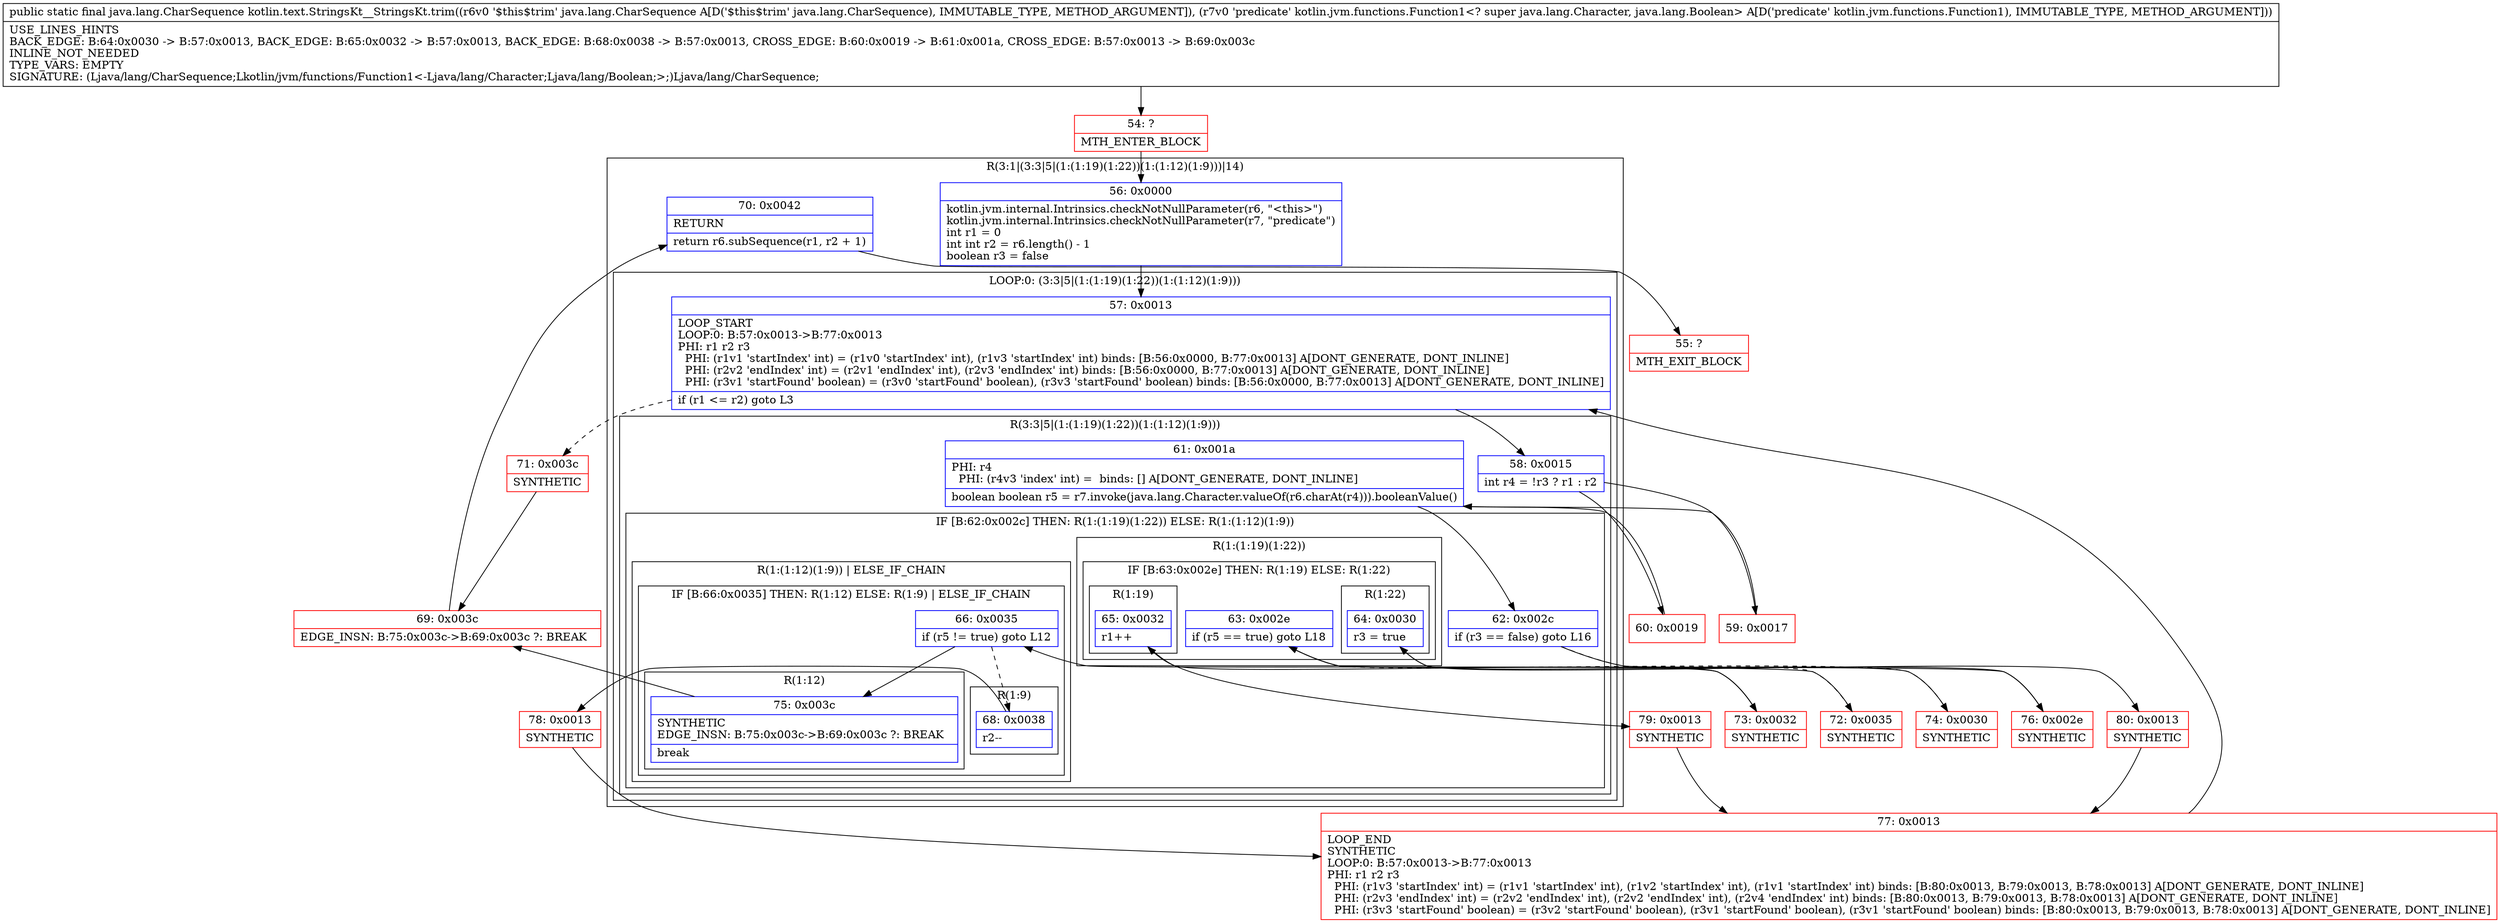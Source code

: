 digraph "CFG forkotlin.text.StringsKt__StringsKt.trim(Ljava\/lang\/CharSequence;Lkotlin\/jvm\/functions\/Function1;)Ljava\/lang\/CharSequence;" {
subgraph cluster_Region_1592196814 {
label = "R(3:1|(3:3|5|(1:(1:19)(1:22))(1:(1:12)(1:9)))|14)";
node [shape=record,color=blue];
Node_56 [shape=record,label="{56\:\ 0x0000|kotlin.jvm.internal.Intrinsics.checkNotNullParameter(r6, \"\<this\>\")\lkotlin.jvm.internal.Intrinsics.checkNotNullParameter(r7, \"predicate\")\lint r1 = 0\lint int r2 = r6.length() \- 1\lboolean r3 = false\l}"];
subgraph cluster_LoopRegion_82547765 {
label = "LOOP:0: (3:3|5|(1:(1:19)(1:22))(1:(1:12)(1:9)))";
node [shape=record,color=blue];
Node_57 [shape=record,label="{57\:\ 0x0013|LOOP_START\lLOOP:0: B:57:0x0013\-\>B:77:0x0013\lPHI: r1 r2 r3 \l  PHI: (r1v1 'startIndex' int) = (r1v0 'startIndex' int), (r1v3 'startIndex' int) binds: [B:56:0x0000, B:77:0x0013] A[DONT_GENERATE, DONT_INLINE]\l  PHI: (r2v2 'endIndex' int) = (r2v1 'endIndex' int), (r2v3 'endIndex' int) binds: [B:56:0x0000, B:77:0x0013] A[DONT_GENERATE, DONT_INLINE]\l  PHI: (r3v1 'startFound' boolean) = (r3v0 'startFound' boolean), (r3v3 'startFound' boolean) binds: [B:56:0x0000, B:77:0x0013] A[DONT_GENERATE, DONT_INLINE]\l|if (r1 \<= r2) goto L3\l}"];
subgraph cluster_Region_1092665485 {
label = "R(3:3|5|(1:(1:19)(1:22))(1:(1:12)(1:9)))";
node [shape=record,color=blue];
Node_58 [shape=record,label="{58\:\ 0x0015|int r4 = !r3 ? r1 : r2\l}"];
Node_61 [shape=record,label="{61\:\ 0x001a|PHI: r4 \l  PHI: (r4v3 'index' int) =  binds: [] A[DONT_GENERATE, DONT_INLINE]\l|boolean boolean r5 = r7.invoke(java.lang.Character.valueOf(r6.charAt(r4))).booleanValue()\l}"];
subgraph cluster_IfRegion_133311642 {
label = "IF [B:62:0x002c] THEN: R(1:(1:19)(1:22)) ELSE: R(1:(1:12)(1:9))";
node [shape=record,color=blue];
Node_62 [shape=record,label="{62\:\ 0x002c|if (r3 == false) goto L16\l}"];
subgraph cluster_Region_1241202846 {
label = "R(1:(1:19)(1:22))";
node [shape=record,color=blue];
subgraph cluster_IfRegion_1083289665 {
label = "IF [B:63:0x002e] THEN: R(1:19) ELSE: R(1:22)";
node [shape=record,color=blue];
Node_63 [shape=record,label="{63\:\ 0x002e|if (r5 == true) goto L18\l}"];
subgraph cluster_Region_837342417 {
label = "R(1:19)";
node [shape=record,color=blue];
Node_65 [shape=record,label="{65\:\ 0x0032|r1++\l}"];
}
subgraph cluster_Region_1608532335 {
label = "R(1:22)";
node [shape=record,color=blue];
Node_64 [shape=record,label="{64\:\ 0x0030|r3 = true\l}"];
}
}
}
subgraph cluster_Region_605767352 {
label = "R(1:(1:12)(1:9)) | ELSE_IF_CHAIN\l";
node [shape=record,color=blue];
subgraph cluster_IfRegion_580737188 {
label = "IF [B:66:0x0035] THEN: R(1:12) ELSE: R(1:9) | ELSE_IF_CHAIN\l";
node [shape=record,color=blue];
Node_66 [shape=record,label="{66\:\ 0x0035|if (r5 != true) goto L12\l}"];
subgraph cluster_Region_1144662370 {
label = "R(1:12)";
node [shape=record,color=blue];
Node_75 [shape=record,label="{75\:\ 0x003c|SYNTHETIC\lEDGE_INSN: B:75:0x003c\-\>B:69:0x003c ?: BREAK  \l|break\l}"];
}
subgraph cluster_Region_676943593 {
label = "R(1:9)";
node [shape=record,color=blue];
Node_68 [shape=record,label="{68\:\ 0x0038|r2\-\-\l}"];
}
}
}
}
}
}
Node_70 [shape=record,label="{70\:\ 0x0042|RETURN\l|return r6.subSequence(r1, r2 + 1)\l}"];
}
Node_54 [shape=record,color=red,label="{54\:\ ?|MTH_ENTER_BLOCK\l}"];
Node_59 [shape=record,color=red,label="{59\:\ 0x0017}"];
Node_72 [shape=record,color=red,label="{72\:\ 0x0035|SYNTHETIC\l}"];
Node_78 [shape=record,color=red,label="{78\:\ 0x0013|SYNTHETIC\l}"];
Node_77 [shape=record,color=red,label="{77\:\ 0x0013|LOOP_END\lSYNTHETIC\lLOOP:0: B:57:0x0013\-\>B:77:0x0013\lPHI: r1 r2 r3 \l  PHI: (r1v3 'startIndex' int) = (r1v1 'startIndex' int), (r1v2 'startIndex' int), (r1v1 'startIndex' int) binds: [B:80:0x0013, B:79:0x0013, B:78:0x0013] A[DONT_GENERATE, DONT_INLINE]\l  PHI: (r2v3 'endIndex' int) = (r2v2 'endIndex' int), (r2v2 'endIndex' int), (r2v4 'endIndex' int) binds: [B:80:0x0013, B:79:0x0013, B:78:0x0013] A[DONT_GENERATE, DONT_INLINE]\l  PHI: (r3v3 'startFound' boolean) = (r3v2 'startFound' boolean), (r3v1 'startFound' boolean), (r3v1 'startFound' boolean) binds: [B:80:0x0013, B:79:0x0013, B:78:0x0013] A[DONT_GENERATE, DONT_INLINE]\l}"];
Node_69 [shape=record,color=red,label="{69\:\ 0x003c|EDGE_INSN: B:75:0x003c\-\>B:69:0x003c ?: BREAK  \l}"];
Node_55 [shape=record,color=red,label="{55\:\ ?|MTH_EXIT_BLOCK\l}"];
Node_76 [shape=record,color=red,label="{76\:\ 0x002e|SYNTHETIC\l}"];
Node_73 [shape=record,color=red,label="{73\:\ 0x0032|SYNTHETIC\l}"];
Node_79 [shape=record,color=red,label="{79\:\ 0x0013|SYNTHETIC\l}"];
Node_74 [shape=record,color=red,label="{74\:\ 0x0030|SYNTHETIC\l}"];
Node_80 [shape=record,color=red,label="{80\:\ 0x0013|SYNTHETIC\l}"];
Node_60 [shape=record,color=red,label="{60\:\ 0x0019}"];
Node_71 [shape=record,color=red,label="{71\:\ 0x003c|SYNTHETIC\l}"];
MethodNode[shape=record,label="{public static final java.lang.CharSequence kotlin.text.StringsKt__StringsKt.trim((r6v0 '$this$trim' java.lang.CharSequence A[D('$this$trim' java.lang.CharSequence), IMMUTABLE_TYPE, METHOD_ARGUMENT]), (r7v0 'predicate' kotlin.jvm.functions.Function1\<? super java.lang.Character, java.lang.Boolean\> A[D('predicate' kotlin.jvm.functions.Function1), IMMUTABLE_TYPE, METHOD_ARGUMENT]))  | USE_LINES_HINTS\lBACK_EDGE: B:64:0x0030 \-\> B:57:0x0013, BACK_EDGE: B:65:0x0032 \-\> B:57:0x0013, BACK_EDGE: B:68:0x0038 \-\> B:57:0x0013, CROSS_EDGE: B:60:0x0019 \-\> B:61:0x001a, CROSS_EDGE: B:57:0x0013 \-\> B:69:0x003c\lINLINE_NOT_NEEDED\lTYPE_VARS: EMPTY\lSIGNATURE: (Ljava\/lang\/CharSequence;Lkotlin\/jvm\/functions\/Function1\<\-Ljava\/lang\/Character;Ljava\/lang\/Boolean;\>;)Ljava\/lang\/CharSequence;\l}"];
MethodNode -> Node_54;Node_56 -> Node_57;
Node_57 -> Node_58;
Node_57 -> Node_71[style=dashed];
Node_58 -> Node_59;
Node_58 -> Node_60;
Node_61 -> Node_62;
Node_62 -> Node_72[style=dashed];
Node_62 -> Node_76;
Node_63 -> Node_73;
Node_63 -> Node_74[style=dashed];
Node_65 -> Node_79;
Node_64 -> Node_80;
Node_66 -> Node_68[style=dashed];
Node_66 -> Node_75;
Node_75 -> Node_69;
Node_68 -> Node_78;
Node_70 -> Node_55;
Node_54 -> Node_56;
Node_59 -> Node_61;
Node_72 -> Node_66;
Node_78 -> Node_77;
Node_77 -> Node_57;
Node_69 -> Node_70;
Node_76 -> Node_63;
Node_73 -> Node_65;
Node_79 -> Node_77;
Node_74 -> Node_64;
Node_80 -> Node_77;
Node_60 -> Node_61;
Node_71 -> Node_69;
}

